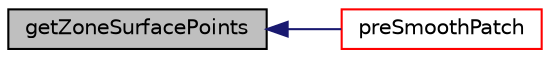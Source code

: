 digraph "getZoneSurfacePoints"
{
  bgcolor="transparent";
  edge [fontname="Helvetica",fontsize="10",labelfontname="Helvetica",labelfontsize="10"];
  node [fontname="Helvetica",fontsize="10",shape=record];
  rankdir="LR";
  Node1 [label="getZoneSurfacePoints",height=0.2,width=0.4,color="black", fillcolor="grey75", style="filled", fontcolor="black"];
  Node1 -> Node2 [dir="back",color="midnightblue",fontsize="10",style="solid",fontname="Helvetica"];
  Node2 [label="preSmoothPatch",height=0.2,width=0.4,color="red",URL="$a00089.html#a5328524e4037f1f8ecb542c16492d6b9",tooltip="Smooth the mesh (patch and internal) to increase visibility. "];
}
